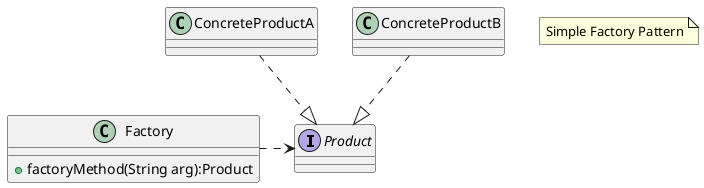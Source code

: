 @startuml

interface Product{

}
ConcreteProductA..|>Product
ConcreteProductB..|>Product
class Factory{
+factoryMethod(String arg):Product
}
Factory.>Product
note "Simple Factory Pattern" as N1
@enduml